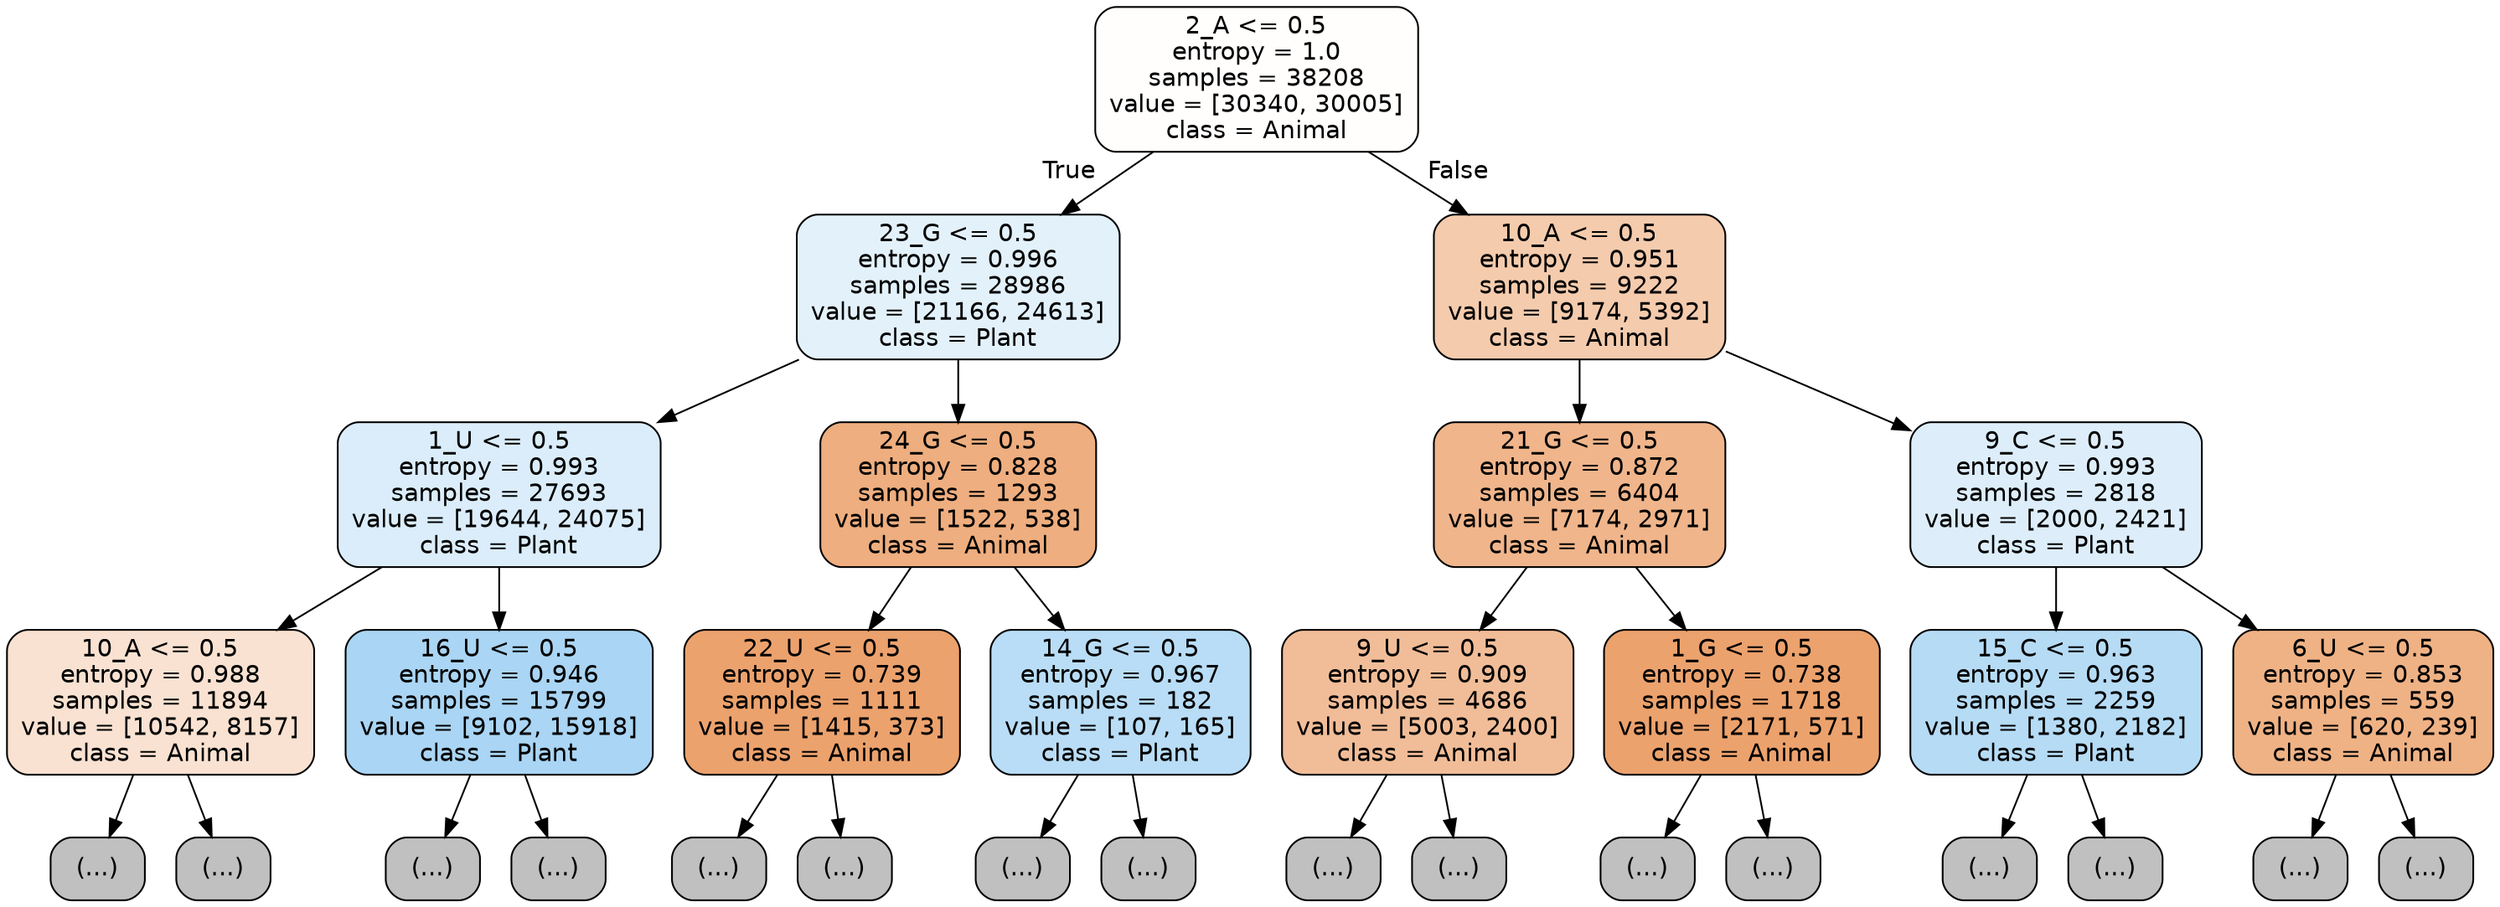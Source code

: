 digraph Tree {
node [shape=box, style="filled, rounded", color="black", fontname="helvetica"] ;
edge [fontname="helvetica"] ;
0 [label="2_A <= 0.5\nentropy = 1.0\nsamples = 38208\nvalue = [30340, 30005]\nclass = Animal", fillcolor="#fffefd"] ;
1 [label="23_G <= 0.5\nentropy = 0.996\nsamples = 28986\nvalue = [21166, 24613]\nclass = Plant", fillcolor="#e3f1fb"] ;
0 -> 1 [labeldistance=2.5, labelangle=45, headlabel="True"] ;
2 [label="1_U <= 0.5\nentropy = 0.993\nsamples = 27693\nvalue = [19644, 24075]\nclass = Plant", fillcolor="#dbedfa"] ;
1 -> 2 ;
3 [label="10_A <= 0.5\nentropy = 0.988\nsamples = 11894\nvalue = [10542, 8157]\nclass = Animal", fillcolor="#f9e2d2"] ;
2 -> 3 ;
4 [label="(...)", fillcolor="#C0C0C0"] ;
3 -> 4 ;
4867 [label="(...)", fillcolor="#C0C0C0"] ;
3 -> 4867 ;
6354 [label="16_U <= 0.5\nentropy = 0.946\nsamples = 15799\nvalue = [9102, 15918]\nclass = Plant", fillcolor="#aad5f4"] ;
2 -> 6354 ;
6355 [label="(...)", fillcolor="#C0C0C0"] ;
6354 -> 6355 ;
10436 [label="(...)", fillcolor="#C0C0C0"] ;
6354 -> 10436 ;
11993 [label="24_G <= 0.5\nentropy = 0.828\nsamples = 1293\nvalue = [1522, 538]\nclass = Animal", fillcolor="#eeae7f"] ;
1 -> 11993 ;
11994 [label="22_U <= 0.5\nentropy = 0.739\nsamples = 1111\nvalue = [1415, 373]\nclass = Animal", fillcolor="#eca26d"] ;
11993 -> 11994 ;
11995 [label="(...)", fillcolor="#C0C0C0"] ;
11994 -> 11995 ;
12364 [label="(...)", fillcolor="#C0C0C0"] ;
11994 -> 12364 ;
12489 [label="14_G <= 0.5\nentropy = 0.967\nsamples = 182\nvalue = [107, 165]\nclass = Plant", fillcolor="#b9ddf6"] ;
11993 -> 12489 ;
12490 [label="(...)", fillcolor="#C0C0C0"] ;
12489 -> 12490 ;
12559 [label="(...)", fillcolor="#C0C0C0"] ;
12489 -> 12559 ;
12582 [label="10_A <= 0.5\nentropy = 0.951\nsamples = 9222\nvalue = [9174, 5392]\nclass = Animal", fillcolor="#f4cbad"] ;
0 -> 12582 [labeldistance=2.5, labelangle=-45, headlabel="False"] ;
12583 [label="21_G <= 0.5\nentropy = 0.872\nsamples = 6404\nvalue = [7174, 2971]\nclass = Animal", fillcolor="#f0b58b"] ;
12582 -> 12583 ;
12584 [label="9_U <= 0.5\nentropy = 0.909\nsamples = 4686\nvalue = [5003, 2400]\nclass = Animal", fillcolor="#f1bd98"] ;
12583 -> 12584 ;
12585 [label="(...)", fillcolor="#C0C0C0"] ;
12584 -> 12585 ;
14226 [label="(...)", fillcolor="#C0C0C0"] ;
12584 -> 14226 ;
15019 [label="1_G <= 0.5\nentropy = 0.738\nsamples = 1718\nvalue = [2171, 571]\nclass = Animal", fillcolor="#eca26d"] ;
12583 -> 15019 ;
15020 [label="(...)", fillcolor="#C0C0C0"] ;
15019 -> 15020 ;
15561 [label="(...)", fillcolor="#C0C0C0"] ;
15019 -> 15561 ;
15680 [label="9_C <= 0.5\nentropy = 0.993\nsamples = 2818\nvalue = [2000, 2421]\nclass = Plant", fillcolor="#ddeefa"] ;
12582 -> 15680 ;
15681 [label="15_C <= 0.5\nentropy = 0.963\nsamples = 2259\nvalue = [1380, 2182]\nclass = Plant", fillcolor="#b6dbf5"] ;
15680 -> 15681 ;
15682 [label="(...)", fillcolor="#C0C0C0"] ;
15681 -> 15682 ;
16335 [label="(...)", fillcolor="#C0C0C0"] ;
15681 -> 16335 ;
16498 [label="6_U <= 0.5\nentropy = 0.853\nsamples = 559\nvalue = [620, 239]\nclass = Animal", fillcolor="#efb285"] ;
15680 -> 16498 ;
16499 [label="(...)", fillcolor="#C0C0C0"] ;
16498 -> 16499 ;
16692 [label="(...)", fillcolor="#C0C0C0"] ;
16498 -> 16692 ;
}